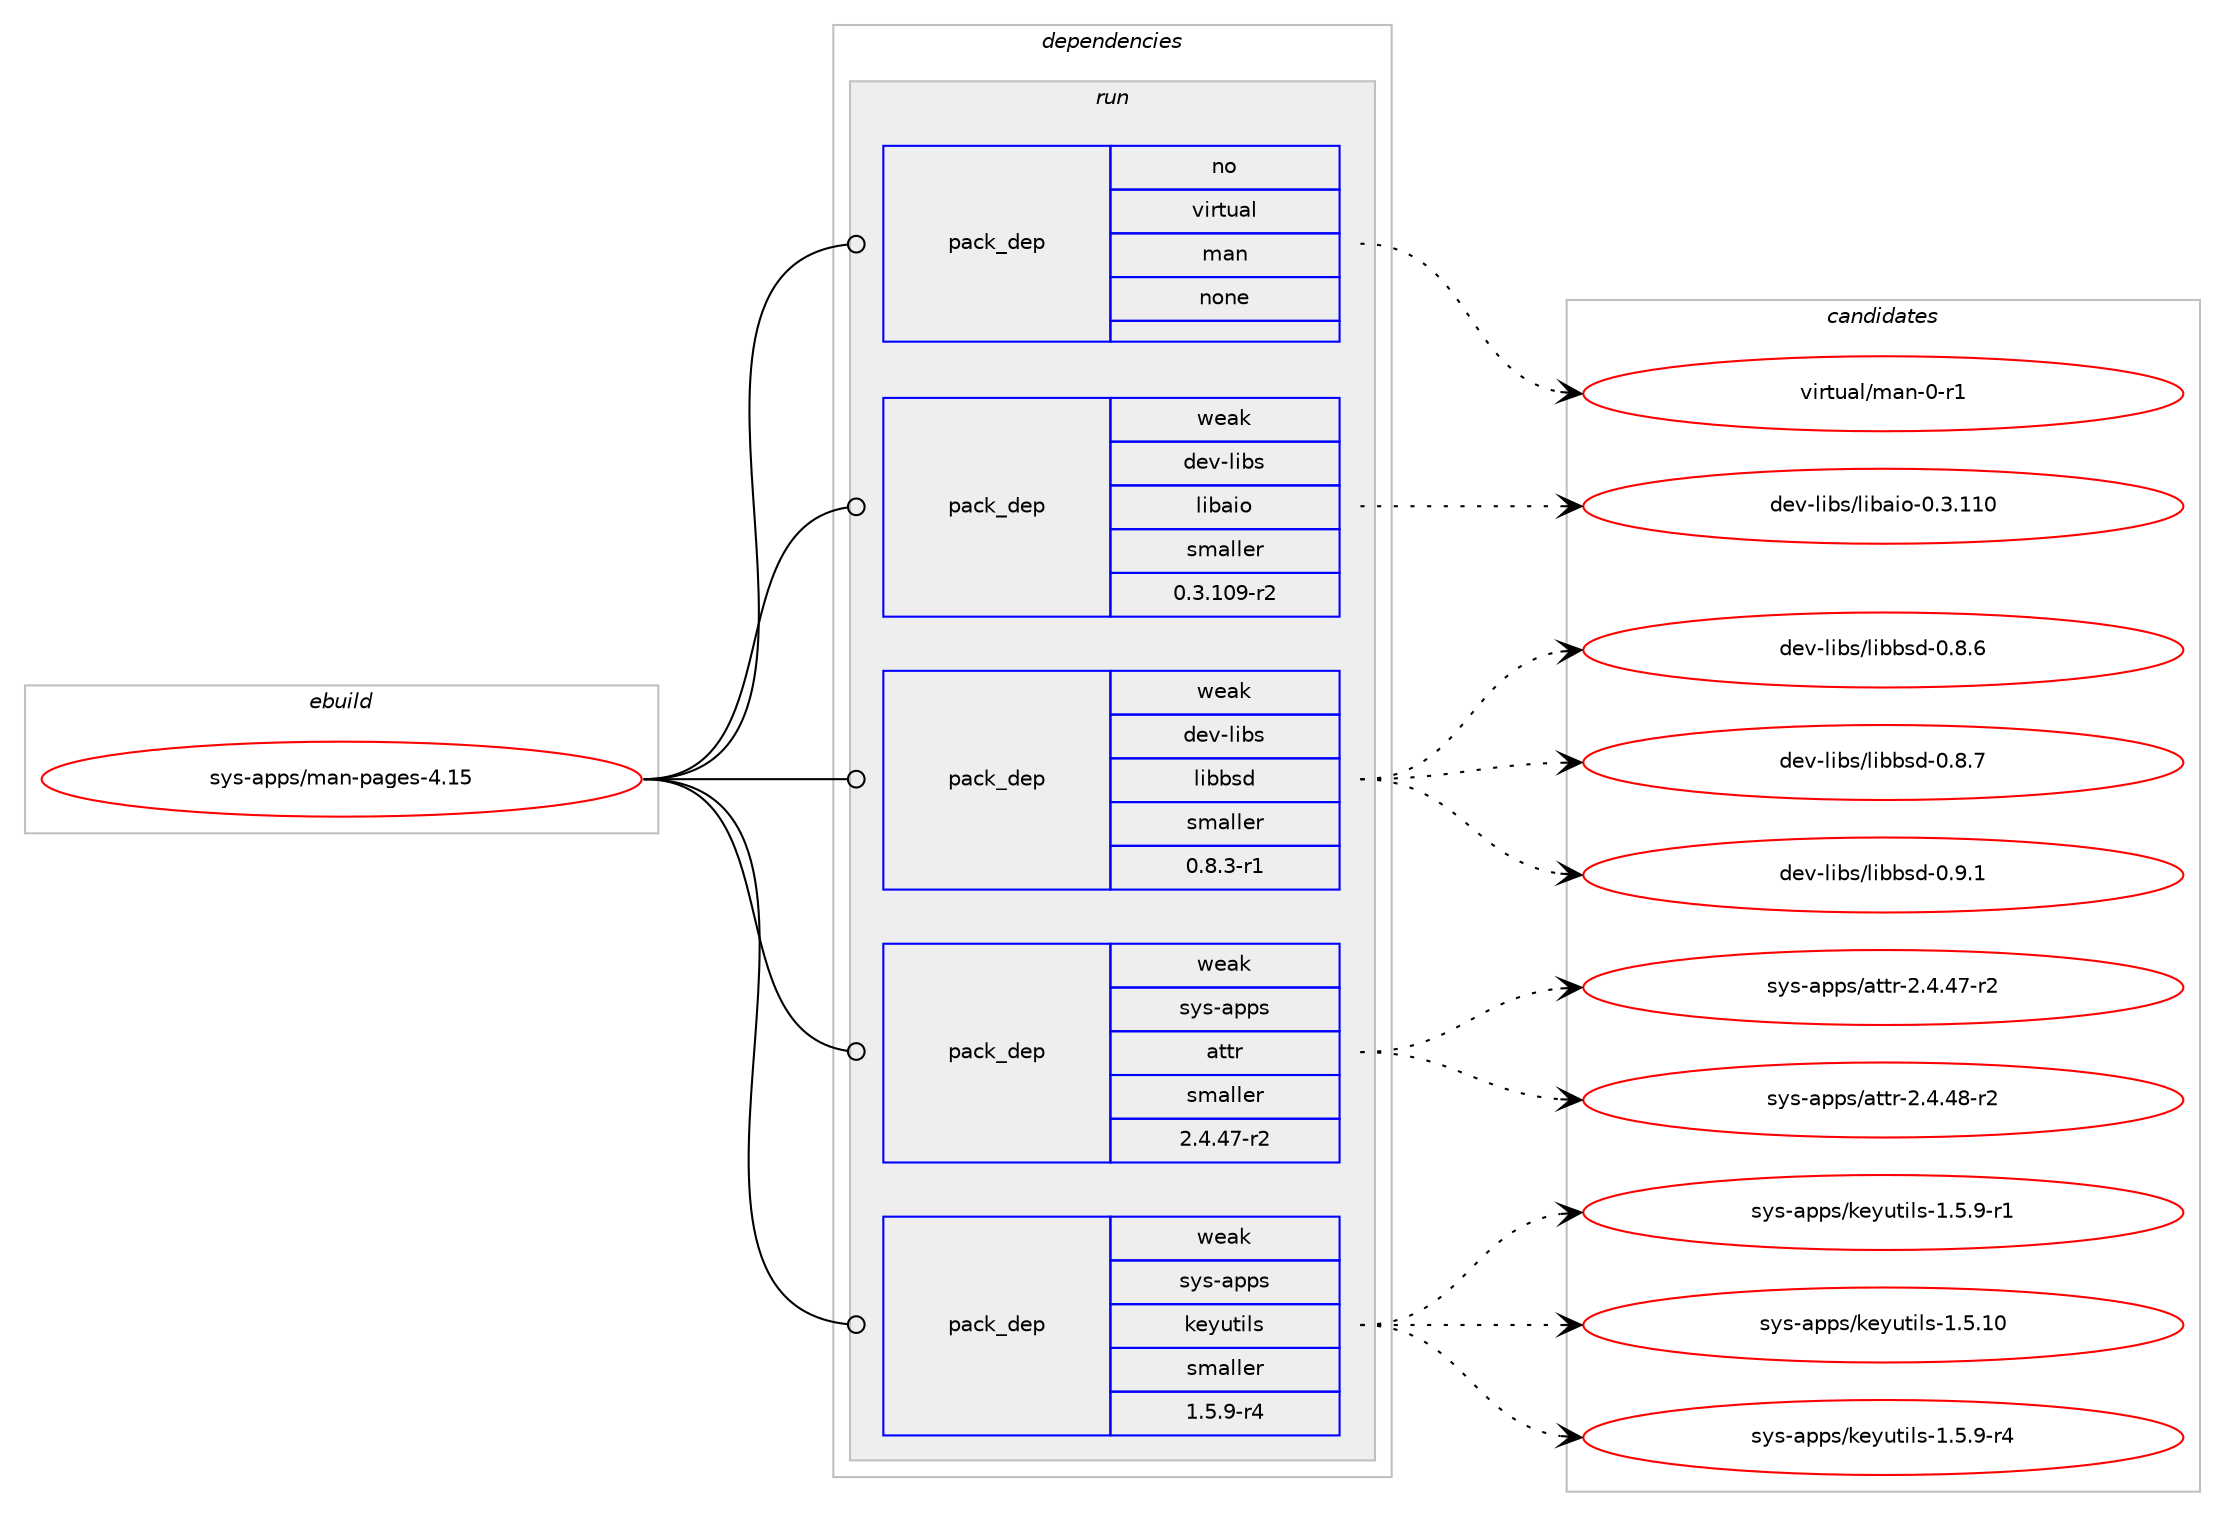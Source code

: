 digraph prolog {

# *************
# Graph options
# *************

newrank=true;
concentrate=true;
compound=true;
graph [rankdir=LR,fontname=Helvetica,fontsize=10,ranksep=1.5];#, ranksep=2.5, nodesep=0.2];
edge  [arrowhead=vee];
node  [fontname=Helvetica,fontsize=10];

# **********
# The ebuild
# **********

subgraph cluster_leftcol {
color=gray;
rank=same;
label=<<i>ebuild</i>>;
id [label="sys-apps/man-pages-4.15", color=red, width=4, href="../sys-apps/man-pages-4.15.svg"];
}

# ****************
# The dependencies
# ****************

subgraph cluster_midcol {
color=gray;
label=<<i>dependencies</i>>;
subgraph cluster_compile {
fillcolor="#eeeeee";
style=filled;
label=<<i>compile</i>>;
}
subgraph cluster_compileandrun {
fillcolor="#eeeeee";
style=filled;
label=<<i>compile and run</i>>;
}
subgraph cluster_run {
fillcolor="#eeeeee";
style=filled;
label=<<i>run</i>>;
subgraph pack2283 {
dependency2834 [label=<<TABLE BORDER="0" CELLBORDER="1" CELLSPACING="0" CELLPADDING="4" WIDTH="220"><TR><TD ROWSPAN="6" CELLPADDING="30">pack_dep</TD></TR><TR><TD WIDTH="110">no</TD></TR><TR><TD>virtual</TD></TR><TR><TD>man</TD></TR><TR><TD>none</TD></TR><TR><TD></TD></TR></TABLE>>, shape=none, color=blue];
}
id:e -> dependency2834:w [weight=20,style="solid",arrowhead="odot"];
subgraph pack2284 {
dependency2835 [label=<<TABLE BORDER="0" CELLBORDER="1" CELLSPACING="0" CELLPADDING="4" WIDTH="220"><TR><TD ROWSPAN="6" CELLPADDING="30">pack_dep</TD></TR><TR><TD WIDTH="110">weak</TD></TR><TR><TD>dev-libs</TD></TR><TR><TD>libaio</TD></TR><TR><TD>smaller</TD></TR><TR><TD>0.3.109-r2</TD></TR></TABLE>>, shape=none, color=blue];
}
id:e -> dependency2835:w [weight=20,style="solid",arrowhead="odot"];
subgraph pack2285 {
dependency2836 [label=<<TABLE BORDER="0" CELLBORDER="1" CELLSPACING="0" CELLPADDING="4" WIDTH="220"><TR><TD ROWSPAN="6" CELLPADDING="30">pack_dep</TD></TR><TR><TD WIDTH="110">weak</TD></TR><TR><TD>dev-libs</TD></TR><TR><TD>libbsd</TD></TR><TR><TD>smaller</TD></TR><TR><TD>0.8.3-r1</TD></TR></TABLE>>, shape=none, color=blue];
}
id:e -> dependency2836:w [weight=20,style="solid",arrowhead="odot"];
subgraph pack2286 {
dependency2837 [label=<<TABLE BORDER="0" CELLBORDER="1" CELLSPACING="0" CELLPADDING="4" WIDTH="220"><TR><TD ROWSPAN="6" CELLPADDING="30">pack_dep</TD></TR><TR><TD WIDTH="110">weak</TD></TR><TR><TD>sys-apps</TD></TR><TR><TD>attr</TD></TR><TR><TD>smaller</TD></TR><TR><TD>2.4.47-r2</TD></TR></TABLE>>, shape=none, color=blue];
}
id:e -> dependency2837:w [weight=20,style="solid",arrowhead="odot"];
subgraph pack2287 {
dependency2838 [label=<<TABLE BORDER="0" CELLBORDER="1" CELLSPACING="0" CELLPADDING="4" WIDTH="220"><TR><TD ROWSPAN="6" CELLPADDING="30">pack_dep</TD></TR><TR><TD WIDTH="110">weak</TD></TR><TR><TD>sys-apps</TD></TR><TR><TD>keyutils</TD></TR><TR><TD>smaller</TD></TR><TR><TD>1.5.9-r4</TD></TR></TABLE>>, shape=none, color=blue];
}
id:e -> dependency2838:w [weight=20,style="solid",arrowhead="odot"];
}
}

# **************
# The candidates
# **************

subgraph cluster_choices {
rank=same;
color=gray;
label=<<i>candidates</i>>;

subgraph choice2283 {
color=black;
nodesep=1;
choice11810511411611797108471099711045484511449 [label="virtual/man-0-r1", color=red, width=4,href="../virtual/man-0-r1.svg"];
dependency2834:e -> choice11810511411611797108471099711045484511449:w [style=dotted,weight="100"];
}
subgraph choice2284 {
color=black;
nodesep=1;
choice10010111845108105981154710810598971051114548465146494948 [label="dev-libs/libaio-0.3.110", color=red, width=4,href="../dev-libs/libaio-0.3.110.svg"];
dependency2835:e -> choice10010111845108105981154710810598971051114548465146494948:w [style=dotted,weight="100"];
}
subgraph choice2285 {
color=black;
nodesep=1;
choice1001011184510810598115471081059898115100454846564654 [label="dev-libs/libbsd-0.8.6", color=red, width=4,href="../dev-libs/libbsd-0.8.6.svg"];
choice1001011184510810598115471081059898115100454846564655 [label="dev-libs/libbsd-0.8.7", color=red, width=4,href="../dev-libs/libbsd-0.8.7.svg"];
choice1001011184510810598115471081059898115100454846574649 [label="dev-libs/libbsd-0.9.1", color=red, width=4,href="../dev-libs/libbsd-0.9.1.svg"];
dependency2836:e -> choice1001011184510810598115471081059898115100454846564654:w [style=dotted,weight="100"];
dependency2836:e -> choice1001011184510810598115471081059898115100454846564655:w [style=dotted,weight="100"];
dependency2836:e -> choice1001011184510810598115471081059898115100454846574649:w [style=dotted,weight="100"];
}
subgraph choice2286 {
color=black;
nodesep=1;
choice11512111545971121121154797116116114455046524652554511450 [label="sys-apps/attr-2.4.47-r2", color=red, width=4,href="../sys-apps/attr-2.4.47-r2.svg"];
choice11512111545971121121154797116116114455046524652564511450 [label="sys-apps/attr-2.4.48-r2", color=red, width=4,href="../sys-apps/attr-2.4.48-r2.svg"];
dependency2837:e -> choice11512111545971121121154797116116114455046524652554511450:w [style=dotted,weight="100"];
dependency2837:e -> choice11512111545971121121154797116116114455046524652564511450:w [style=dotted,weight="100"];
}
subgraph choice2287 {
color=black;
nodesep=1;
choice1151211154597112112115471071011211171161051081154549465346574511449 [label="sys-apps/keyutils-1.5.9-r1", color=red, width=4,href="../sys-apps/keyutils-1.5.9-r1.svg"];
choice11512111545971121121154710710112111711610510811545494653464948 [label="sys-apps/keyutils-1.5.10", color=red, width=4,href="../sys-apps/keyutils-1.5.10.svg"];
choice1151211154597112112115471071011211171161051081154549465346574511452 [label="sys-apps/keyutils-1.5.9-r4", color=red, width=4,href="../sys-apps/keyutils-1.5.9-r4.svg"];
dependency2838:e -> choice1151211154597112112115471071011211171161051081154549465346574511449:w [style=dotted,weight="100"];
dependency2838:e -> choice11512111545971121121154710710112111711610510811545494653464948:w [style=dotted,weight="100"];
dependency2838:e -> choice1151211154597112112115471071011211171161051081154549465346574511452:w [style=dotted,weight="100"];
}
}

}
